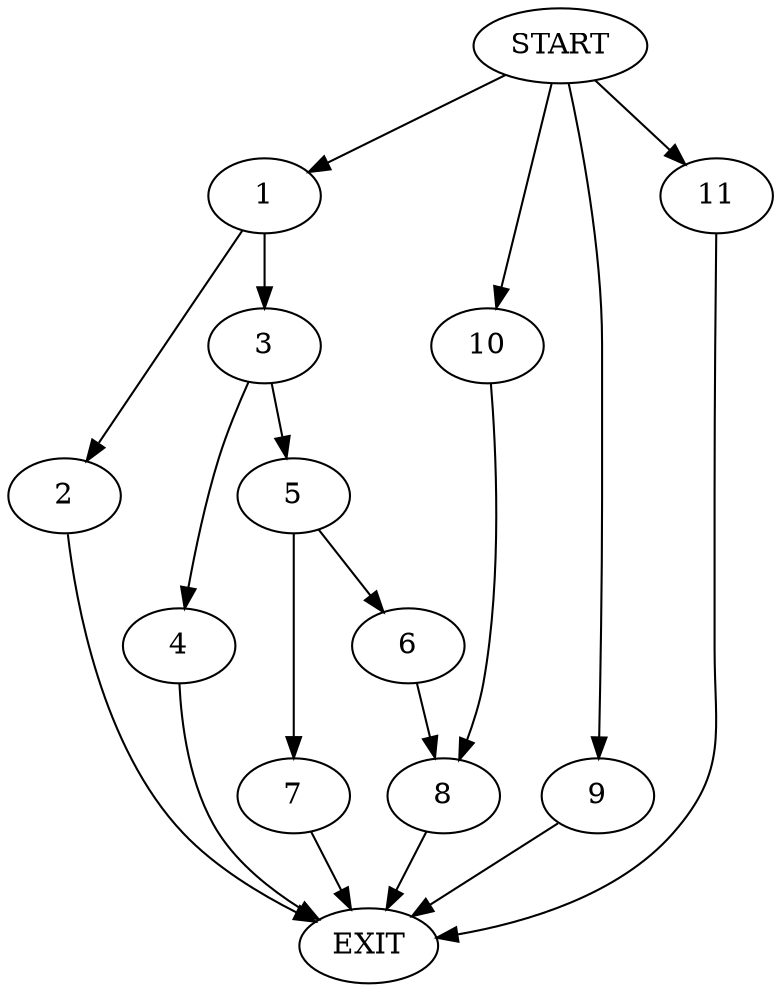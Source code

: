 digraph {
0 [label="START"]
12 [label="EXIT"]
0 -> 1
1 -> 2
1 -> 3
2 -> 12
3 -> 4
3 -> 5
4 -> 12
5 -> 6
5 -> 7
7 -> 12
6 -> 8
8 -> 12
0 -> 9
9 -> 12
0 -> 10
10 -> 8
0 -> 11
11 -> 12
}
